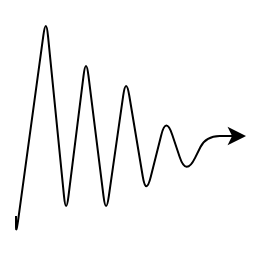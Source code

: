 <mxfile version="13.6.5" type="device"><diagram id="NS_gcMOT3fiUs1Obedjg" name="Page-1"><mxGraphModel dx="764" dy="706" grid="1" gridSize="10" guides="1" tooltips="1" connect="1" arrows="1" fold="1" page="1" pageScale="1" pageWidth="850" pageHeight="1100" math="0" shadow="0"><root><mxCell id="0"/><mxCell id="1" parent="0"/><mxCell id="WLwsXSbdSIk4qLSwobF1-16" value="" style="endArrow=classic;html=1;startArrow=none;startFill=0;endFill=1;" edge="1" parent="1"><mxGeometry width="50" height="50" relative="1" as="geometry"><mxPoint x="330" y="550" as="sourcePoint"/><mxPoint x="445" y="510" as="targetPoint"/><Array as="points"><mxPoint x="330" y="560"/><mxPoint x="345" y="450"/><mxPoint x="355" y="550"/><mxPoint x="365" y="470"/><mxPoint x="375" y="550"/><mxPoint x="385" y="480"/><mxPoint x="395" y="540"/><mxPoint x="405" y="500"/><mxPoint x="415" y="530"/><mxPoint x="425" y="510"/></Array></mxGeometry></mxCell></root></mxGraphModel></diagram></mxfile>